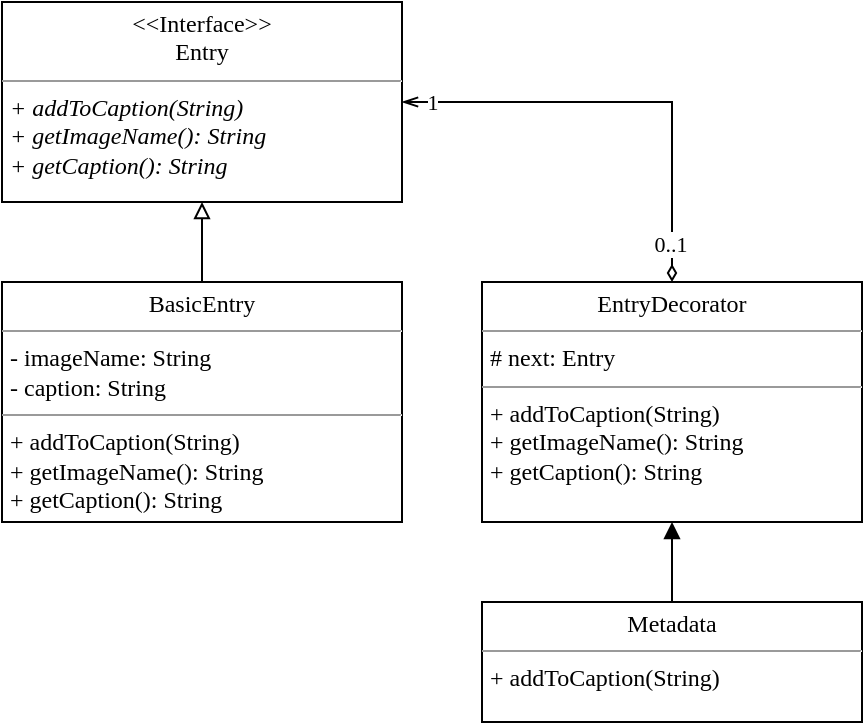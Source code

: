 <mxfile version="14.5.1" type="google"><diagram id="mzSvxNy4kl3NYmcHJGkc" name="Page-1"><mxGraphModel dx="1426" dy="794" grid="1" gridSize="10" guides="1" tooltips="1" connect="1" arrows="1" fold="1" page="1" pageScale="1" pageWidth="1200" pageHeight="600" math="0" shadow="0"><root><mxCell id="0"/><mxCell id="1" parent="0"/><mxCell id="0HL1c_skvQNgvXrSGWwJ-5" value="&lt;p style=&quot;margin: 0px ; margin-top: 4px ; text-align: center&quot;&gt;&amp;lt;&amp;lt;Interface&amp;gt;&amp;gt;&lt;br&gt;Entry&lt;/p&gt;&lt;hr size=&quot;1&quot;&gt;&lt;p style=&quot;margin: 0px ; margin-left: 4px&quot;&gt;&lt;/p&gt;&lt;p style=&quot;margin: 0px ; margin-left: 4px&quot;&gt;&lt;i&gt;+ addToCaption(String)&lt;br&gt;+ getImageName(): String&lt;/i&gt;&lt;/p&gt;&lt;p style=&quot;margin: 0px ; margin-left: 4px&quot;&gt;&lt;i&gt;+ getCaption(): String&lt;/i&gt;&lt;/p&gt;" style="verticalAlign=top;align=left;overflow=fill;fontSize=12;fontFamily=Fira Code;html=1;fontStyle=0" vertex="1" parent="1"><mxGeometry x="440" y="20" width="200" height="100" as="geometry"/></mxCell><mxCell id="0HL1c_skvQNgvXrSGWwJ-14" style="edgeStyle=orthogonalEdgeStyle;rounded=0;orthogonalLoop=1;jettySize=auto;html=1;entryX=0.5;entryY=1;entryDx=0;entryDy=0;endArrow=block;endFill=0;fontFamily=Fira Code;fontStyle=0" edge="1" parent="1" source="0HL1c_skvQNgvXrSGWwJ-11" target="0HL1c_skvQNgvXrSGWwJ-5"><mxGeometry relative="1" as="geometry"/></mxCell><mxCell id="0HL1c_skvQNgvXrSGWwJ-11" value="&lt;p style=&quot;margin: 0px ; margin-top: 4px ; text-align: center&quot;&gt;BasicEntry&lt;/p&gt;&lt;hr size=&quot;1&quot;&gt;&lt;p style=&quot;margin: 0px ; margin-left: 4px&quot;&gt;- imageName: String&lt;br&gt;- caption: String&lt;/p&gt;&lt;hr size=&quot;1&quot;&gt;&lt;p style=&quot;margin: 0px ; margin-left: 4px&quot;&gt;+ addToCaption(String)&lt;br&gt;+ getImageName(): String&lt;/p&gt;&lt;p style=&quot;margin: 0px ; margin-left: 4px&quot;&gt;+ getCaption(): String&lt;/p&gt;" style="verticalAlign=top;align=left;overflow=fill;fontSize=12;fontFamily=Fira Code;html=1;fillColor=#ffffff;fontStyle=0" vertex="1" parent="1"><mxGeometry x="440" y="160" width="200" height="120" as="geometry"/></mxCell><mxCell id="0HL1c_skvQNgvXrSGWwJ-15" style="edgeStyle=orthogonalEdgeStyle;rounded=0;orthogonalLoop=1;jettySize=auto;html=1;entryX=1;entryY=0.5;entryDx=0;entryDy=0;endArrow=openThin;endFill=0;startArrow=diamondThin;startFill=0;fontFamily=Fira Code;fontStyle=0" edge="1" parent="1" source="0HL1c_skvQNgvXrSGWwJ-12" target="0HL1c_skvQNgvXrSGWwJ-5"><mxGeometry relative="1" as="geometry"><Array as="points"><mxPoint x="775" y="70"/></Array></mxGeometry></mxCell><mxCell id="0HL1c_skvQNgvXrSGWwJ-16" value="1" style="edgeLabel;html=1;align=center;verticalAlign=middle;resizable=0;points=[];fontFamily=Fira Code;fontStyle=0" vertex="1" connectable="0" parent="0HL1c_skvQNgvXrSGWwJ-15"><mxGeometry x="0.869" relative="1" as="geometry"><mxPoint as="offset"/></mxGeometry></mxCell><mxCell id="0HL1c_skvQNgvXrSGWwJ-17" value="0..1" style="edgeLabel;html=1;align=center;verticalAlign=middle;resizable=0;points=[];fontFamily=Fira Code;fontStyle=0" vertex="1" connectable="0" parent="0HL1c_skvQNgvXrSGWwJ-15"><mxGeometry x="-0.825" y="1" relative="1" as="geometry"><mxPoint as="offset"/></mxGeometry></mxCell><mxCell id="0HL1c_skvQNgvXrSGWwJ-12" value="&lt;p style=&quot;margin: 0px ; margin-top: 4px ; text-align: center&quot;&gt;EntryDecorator&lt;/p&gt;&lt;hr size=&quot;1&quot;&gt;&lt;p style=&quot;margin: 0px ; margin-left: 4px&quot;&gt;# next: Entry&lt;br&gt;&lt;/p&gt;&lt;hr size=&quot;1&quot;&gt;&lt;p style=&quot;margin: 0px ; margin-left: 4px&quot;&gt;+ addToCaption(String)&lt;br&gt;+ getImageName(): String&lt;/p&gt;&lt;p style=&quot;margin: 0px ; margin-left: 4px&quot;&gt;+ getCaption(): String&lt;/p&gt;" style="verticalAlign=top;align=left;overflow=fill;fontSize=12;fontFamily=Fira Code;html=1;fillColor=#ffffff;fontStyle=0" vertex="1" parent="1"><mxGeometry x="680" y="160" width="190" height="120" as="geometry"/></mxCell><mxCell id="0HL1c_skvQNgvXrSGWwJ-18" style="edgeStyle=orthogonalEdgeStyle;rounded=0;orthogonalLoop=1;jettySize=auto;html=1;entryX=0.5;entryY=1;entryDx=0;entryDy=0;startArrow=none;startFill=0;endArrow=block;endFill=1;fontFamily=Fira Code;fontStyle=0" edge="1" parent="1" source="0HL1c_skvQNgvXrSGWwJ-13" target="0HL1c_skvQNgvXrSGWwJ-12"><mxGeometry relative="1" as="geometry"/></mxCell><mxCell id="0HL1c_skvQNgvXrSGWwJ-13" value="&lt;p style=&quot;margin: 0px ; margin-top: 4px ; text-align: center&quot;&gt;&lt;span&gt;Metadata&lt;/span&gt;&lt;/p&gt;&lt;hr size=&quot;1&quot;&gt;&lt;p style=&quot;margin: 0px ; margin-left: 4px&quot;&gt;+ addToCaption(String)&lt;br&gt;&lt;/p&gt;" style="verticalAlign=top;align=left;overflow=fill;fontSize=12;fontFamily=Fira Code;html=1;fillColor=#ffffff;fontStyle=0" vertex="1" parent="1"><mxGeometry x="680" y="320" width="190" height="60" as="geometry"/></mxCell></root></mxGraphModel></diagram></mxfile>
